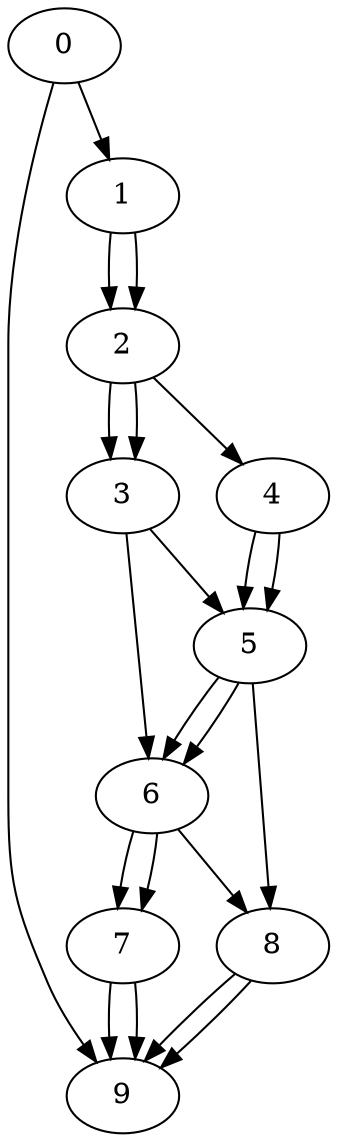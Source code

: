 digraph G {
0 -> 9
0 -> 1 -> 2 -> 3
1 -> 2 -> 4 -> 5
2 -> 3 -> 5 -> 6
3 -> 6 -> 7
4 -> 5 -> 8
5 -> 6 -> 8 -> 9
6 -> 7 -> 9
7 -> 9
8 -> 9
9}
